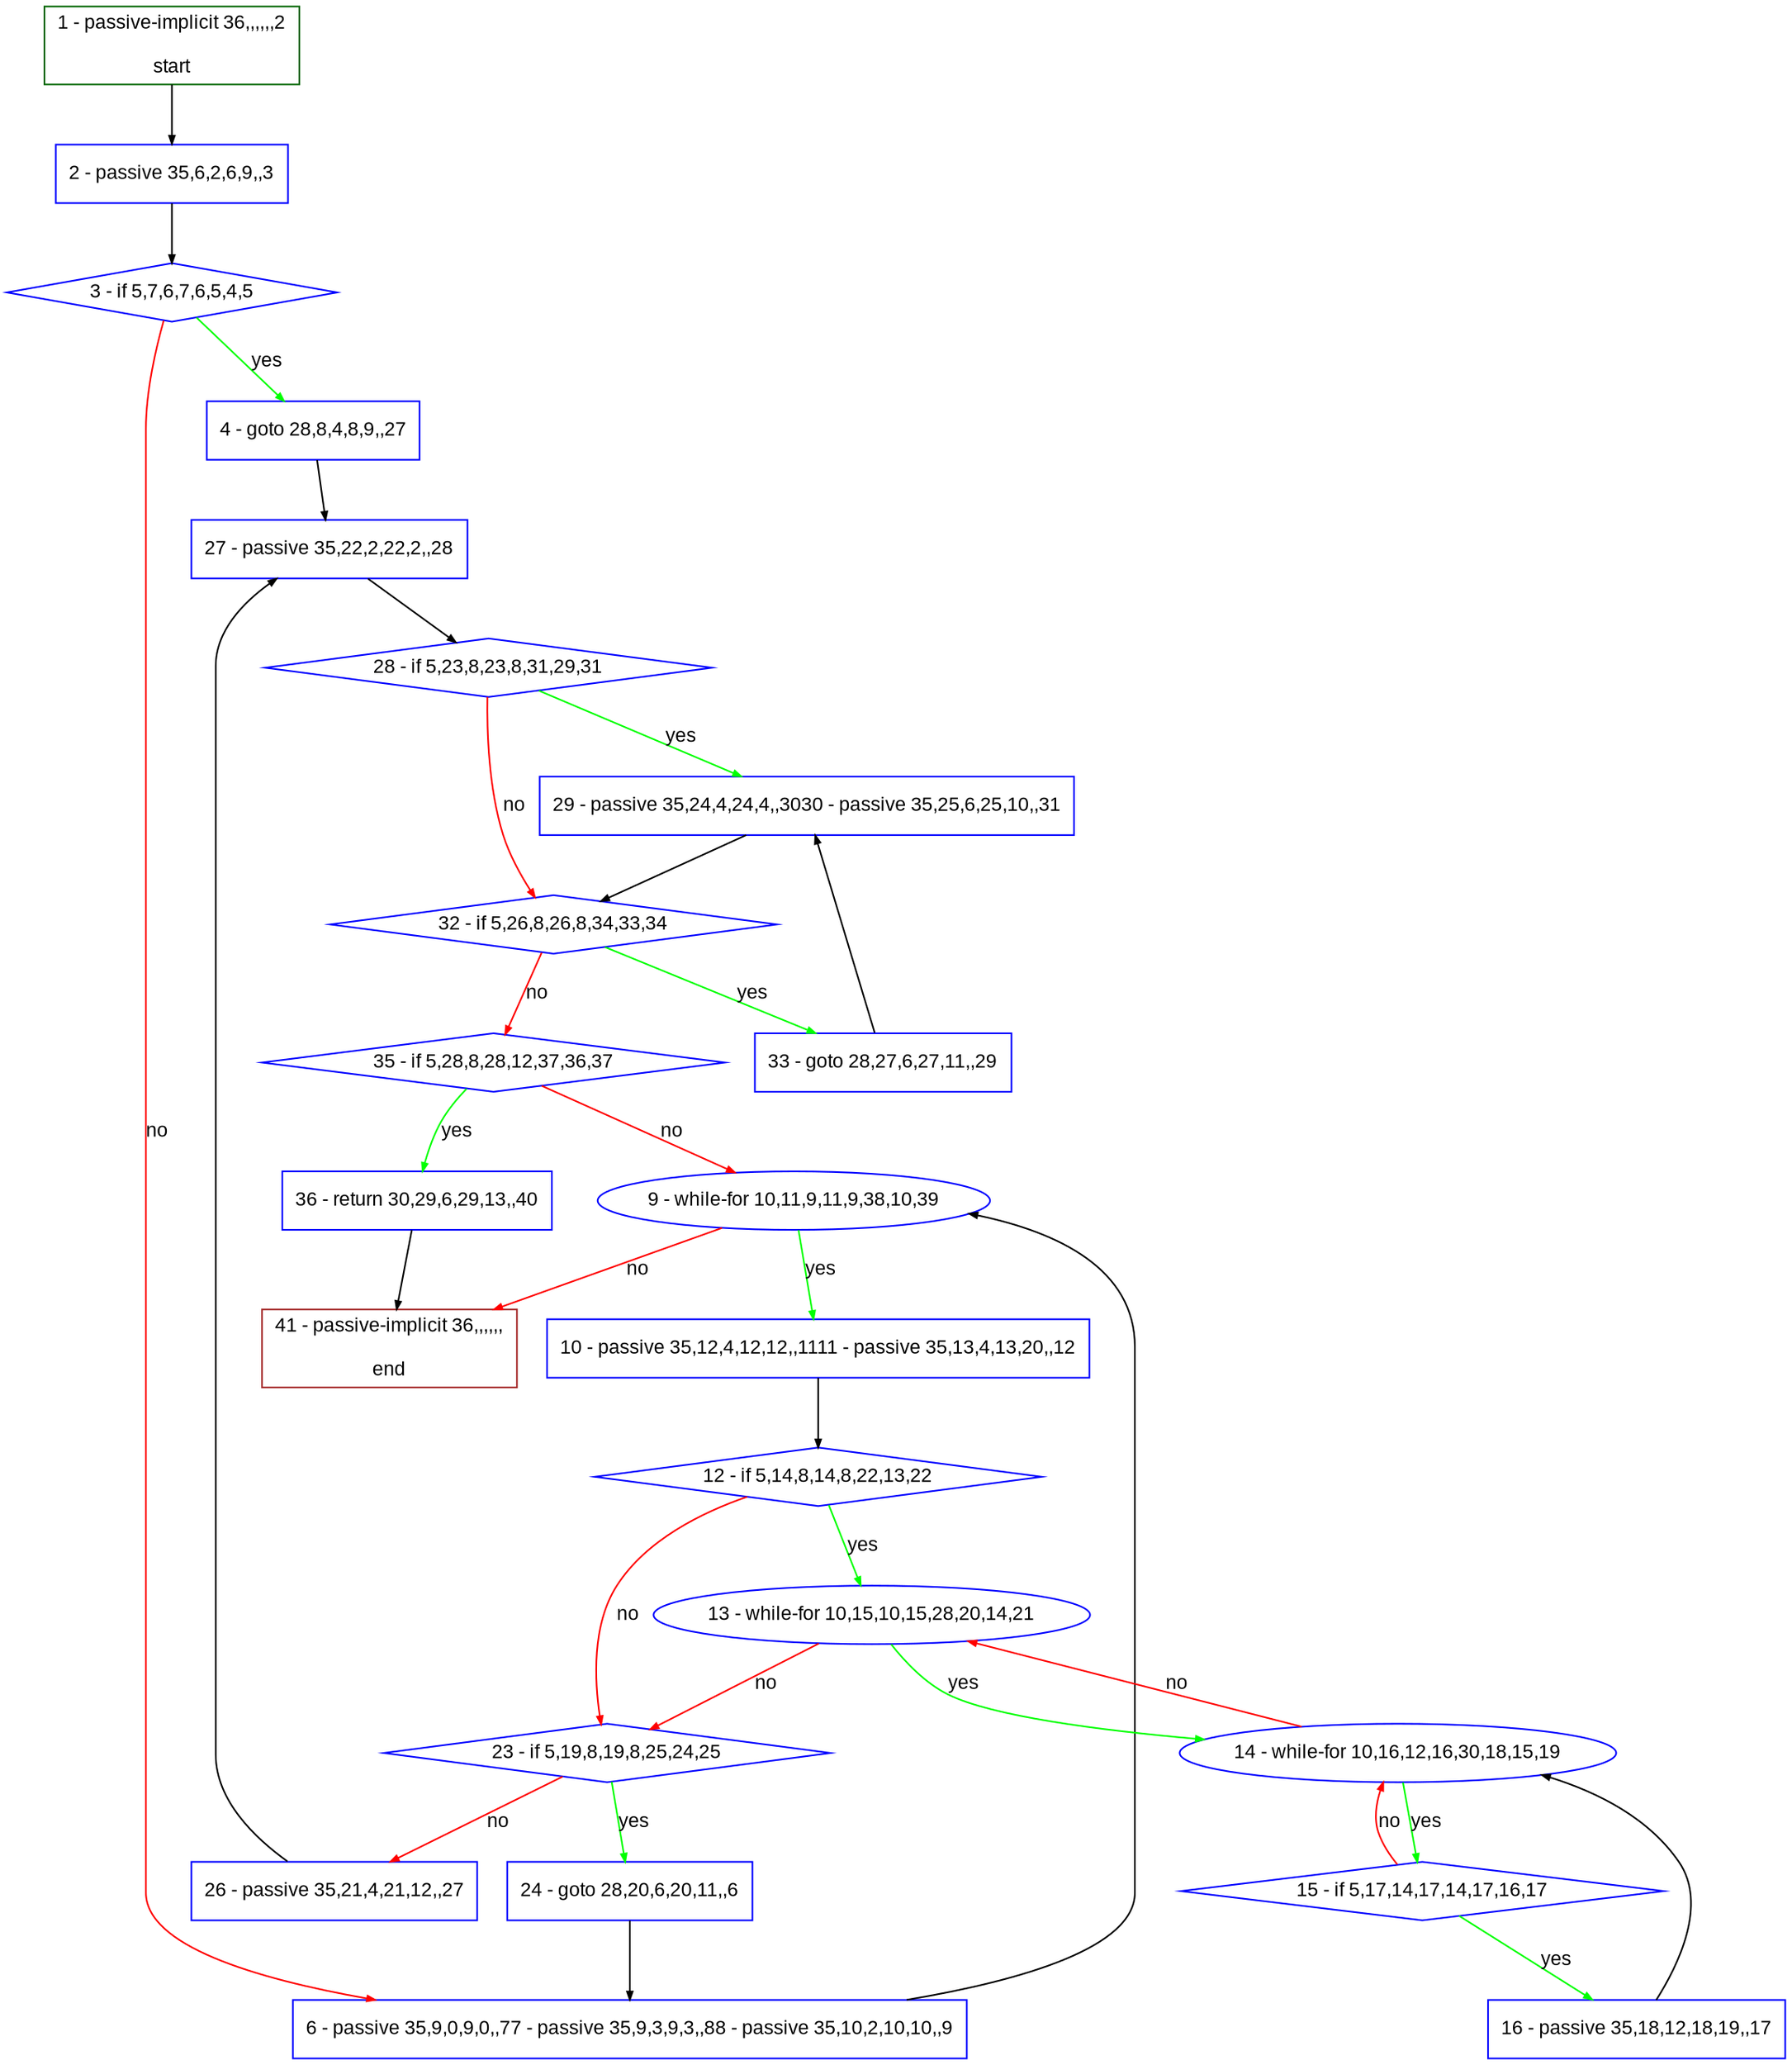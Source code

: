 digraph "" {
  graph [bgcolor="white", fillcolor="#FFFFCC", pack="true", packmode="clust", fontname="Arial", label="", fontsize="12", compound="true", style="rounded,filled"];
  node [node_initialized="no", fillcolor="white", fontname="Arial", label="", color="grey", fontsize="12", fixedsize="false", compound="true", shape="rectangle", style="filled"];
  edge [arrowtail="none", lhead="", fontcolor="black", fontname="Arial", label="", color="black", fontsize="12", arrowhead="normal", arrowsize="0.5", compound="true", ltail="", dir="forward"];
  __N1 [fillcolor="#ffffff", label="2 - passive 35,6,2,6,9,,3", color="#0000ff", shape="box", style="filled"];
  __N2 [fillcolor="#ffffff", label="1 - passive-implicit 36,,,,,,2\n\nstart", color="#006400", shape="box", style="filled"];
  __N3 [fillcolor="#ffffff", label="3 - if 5,7,6,7,6,5,4,5", color="#0000ff", shape="diamond", style="filled"];
  __N4 [fillcolor="#ffffff", label="4 - goto 28,8,4,8,9,,27", color="#0000ff", shape="box", style="filled"];
  __N5 [fillcolor="#ffffff", label="6 - passive 35,9,0,9,0,,77 - passive 35,9,3,9,3,,88 - passive 35,10,2,10,10,,9", color="#0000ff", shape="box", style="filled"];
  __N6 [fillcolor="#ffffff", label="27 - passive 35,22,2,22,2,,28", color="#0000ff", shape="box", style="filled"];
  __N7 [fillcolor="#ffffff", label="9 - while-for 10,11,9,11,9,38,10,39", color="#0000ff", shape="oval", style="filled"];
  __N8 [fillcolor="#ffffff", label="10 - passive 35,12,4,12,12,,1111 - passive 35,13,4,13,20,,12", color="#0000ff", shape="box", style="filled"];
  __N9 [fillcolor="#ffffff", label="41 - passive-implicit 36,,,,,,\n\nend", color="#a52a2a", shape="box", style="filled"];
  __N10 [fillcolor="#ffffff", label="12 - if 5,14,8,14,8,22,13,22", color="#0000ff", shape="diamond", style="filled"];
  __N11 [fillcolor="#ffffff", label="13 - while-for 10,15,10,15,28,20,14,21", color="#0000ff", shape="oval", style="filled"];
  __N12 [fillcolor="#ffffff", label="23 - if 5,19,8,19,8,25,24,25", color="#0000ff", shape="diamond", style="filled"];
  __N13 [fillcolor="#ffffff", label="14 - while-for 10,16,12,16,30,18,15,19", color="#0000ff", shape="oval", style="filled"];
  __N14 [fillcolor="#ffffff", label="15 - if 5,17,14,17,14,17,16,17", color="#0000ff", shape="diamond", style="filled"];
  __N15 [fillcolor="#ffffff", label="16 - passive 35,18,12,18,19,,17", color="#0000ff", shape="box", style="filled"];
  __N16 [fillcolor="#ffffff", label="24 - goto 28,20,6,20,11,,6", color="#0000ff", shape="box", style="filled"];
  __N17 [fillcolor="#ffffff", label="26 - passive 35,21,4,21,12,,27", color="#0000ff", shape="box", style="filled"];
  __N18 [fillcolor="#ffffff", label="28 - if 5,23,8,23,8,31,29,31", color="#0000ff", shape="diamond", style="filled"];
  __N19 [fillcolor="#ffffff", label="29 - passive 35,24,4,24,4,,3030 - passive 35,25,6,25,10,,31", color="#0000ff", shape="box", style="filled"];
  __N20 [fillcolor="#ffffff", label="32 - if 5,26,8,26,8,34,33,34", color="#0000ff", shape="diamond", style="filled"];
  __N21 [fillcolor="#ffffff", label="33 - goto 28,27,6,27,11,,29", color="#0000ff", shape="box", style="filled"];
  __N22 [fillcolor="#ffffff", label="35 - if 5,28,8,28,12,37,36,37", color="#0000ff", shape="diamond", style="filled"];
  __N23 [fillcolor="#ffffff", label="36 - return 30,29,6,29,13,,40", color="#0000ff", shape="box", style="filled"];
  __N2 -> __N1 [arrowtail="none", color="#000000", label="", arrowhead="normal", dir="forward"];
  __N1 -> __N3 [arrowtail="none", color="#000000", label="", arrowhead="normal", dir="forward"];
  __N3 -> __N4 [arrowtail="none", color="#00ff00", label="yes", arrowhead="normal", dir="forward"];
  __N3 -> __N5 [arrowtail="none", color="#ff0000", label="no", arrowhead="normal", dir="forward"];
  __N4 -> __N6 [arrowtail="none", color="#000000", label="", arrowhead="normal", dir="forward"];
  __N5 -> __N7 [arrowtail="none", color="#000000", label="", arrowhead="normal", dir="forward"];
  __N7 -> __N8 [arrowtail="none", color="#00ff00", label="yes", arrowhead="normal", dir="forward"];
  __N7 -> __N9 [arrowtail="none", color="#ff0000", label="no", arrowhead="normal", dir="forward"];
  __N8 -> __N10 [arrowtail="none", color="#000000", label="", arrowhead="normal", dir="forward"];
  __N10 -> __N11 [arrowtail="none", color="#00ff00", label="yes", arrowhead="normal", dir="forward"];
  __N10 -> __N12 [arrowtail="none", color="#ff0000", label="no", arrowhead="normal", dir="forward"];
  __N11 -> __N13 [arrowtail="none", color="#00ff00", label="yes", arrowhead="normal", dir="forward"];
  __N13 -> __N11 [arrowtail="none", color="#ff0000", label="no", arrowhead="normal", dir="forward"];
  __N11 -> __N12 [arrowtail="none", color="#ff0000", label="no", arrowhead="normal", dir="forward"];
  __N13 -> __N14 [arrowtail="none", color="#00ff00", label="yes", arrowhead="normal", dir="forward"];
  __N14 -> __N13 [arrowtail="none", color="#ff0000", label="no", arrowhead="normal", dir="forward"];
  __N14 -> __N15 [arrowtail="none", color="#00ff00", label="yes", arrowhead="normal", dir="forward"];
  __N15 -> __N13 [arrowtail="none", color="#000000", label="", arrowhead="normal", dir="forward"];
  __N12 -> __N16 [arrowtail="none", color="#00ff00", label="yes", arrowhead="normal", dir="forward"];
  __N12 -> __N17 [arrowtail="none", color="#ff0000", label="no", arrowhead="normal", dir="forward"];
  __N16 -> __N5 [arrowtail="none", color="#000000", label="", arrowhead="normal", dir="forward"];
  __N17 -> __N6 [arrowtail="none", color="#000000", label="", arrowhead="normal", dir="forward"];
  __N6 -> __N18 [arrowtail="none", color="#000000", label="", arrowhead="normal", dir="forward"];
  __N18 -> __N19 [arrowtail="none", color="#00ff00", label="yes", arrowhead="normal", dir="forward"];
  __N18 -> __N20 [arrowtail="none", color="#ff0000", label="no", arrowhead="normal", dir="forward"];
  __N19 -> __N20 [arrowtail="none", color="#000000", label="", arrowhead="normal", dir="forward"];
  __N20 -> __N21 [arrowtail="none", color="#00ff00", label="yes", arrowhead="normal", dir="forward"];
  __N20 -> __N22 [arrowtail="none", color="#ff0000", label="no", arrowhead="normal", dir="forward"];
  __N21 -> __N19 [arrowtail="none", color="#000000", label="", arrowhead="normal", dir="forward"];
  __N22 -> __N7 [arrowtail="none", color="#ff0000", label="no", arrowhead="normal", dir="forward"];
  __N22 -> __N23 [arrowtail="none", color="#00ff00", label="yes", arrowhead="normal", dir="forward"];
  __N23 -> __N9 [arrowtail="none", color="#000000", label="", arrowhead="normal", dir="forward"];
}
